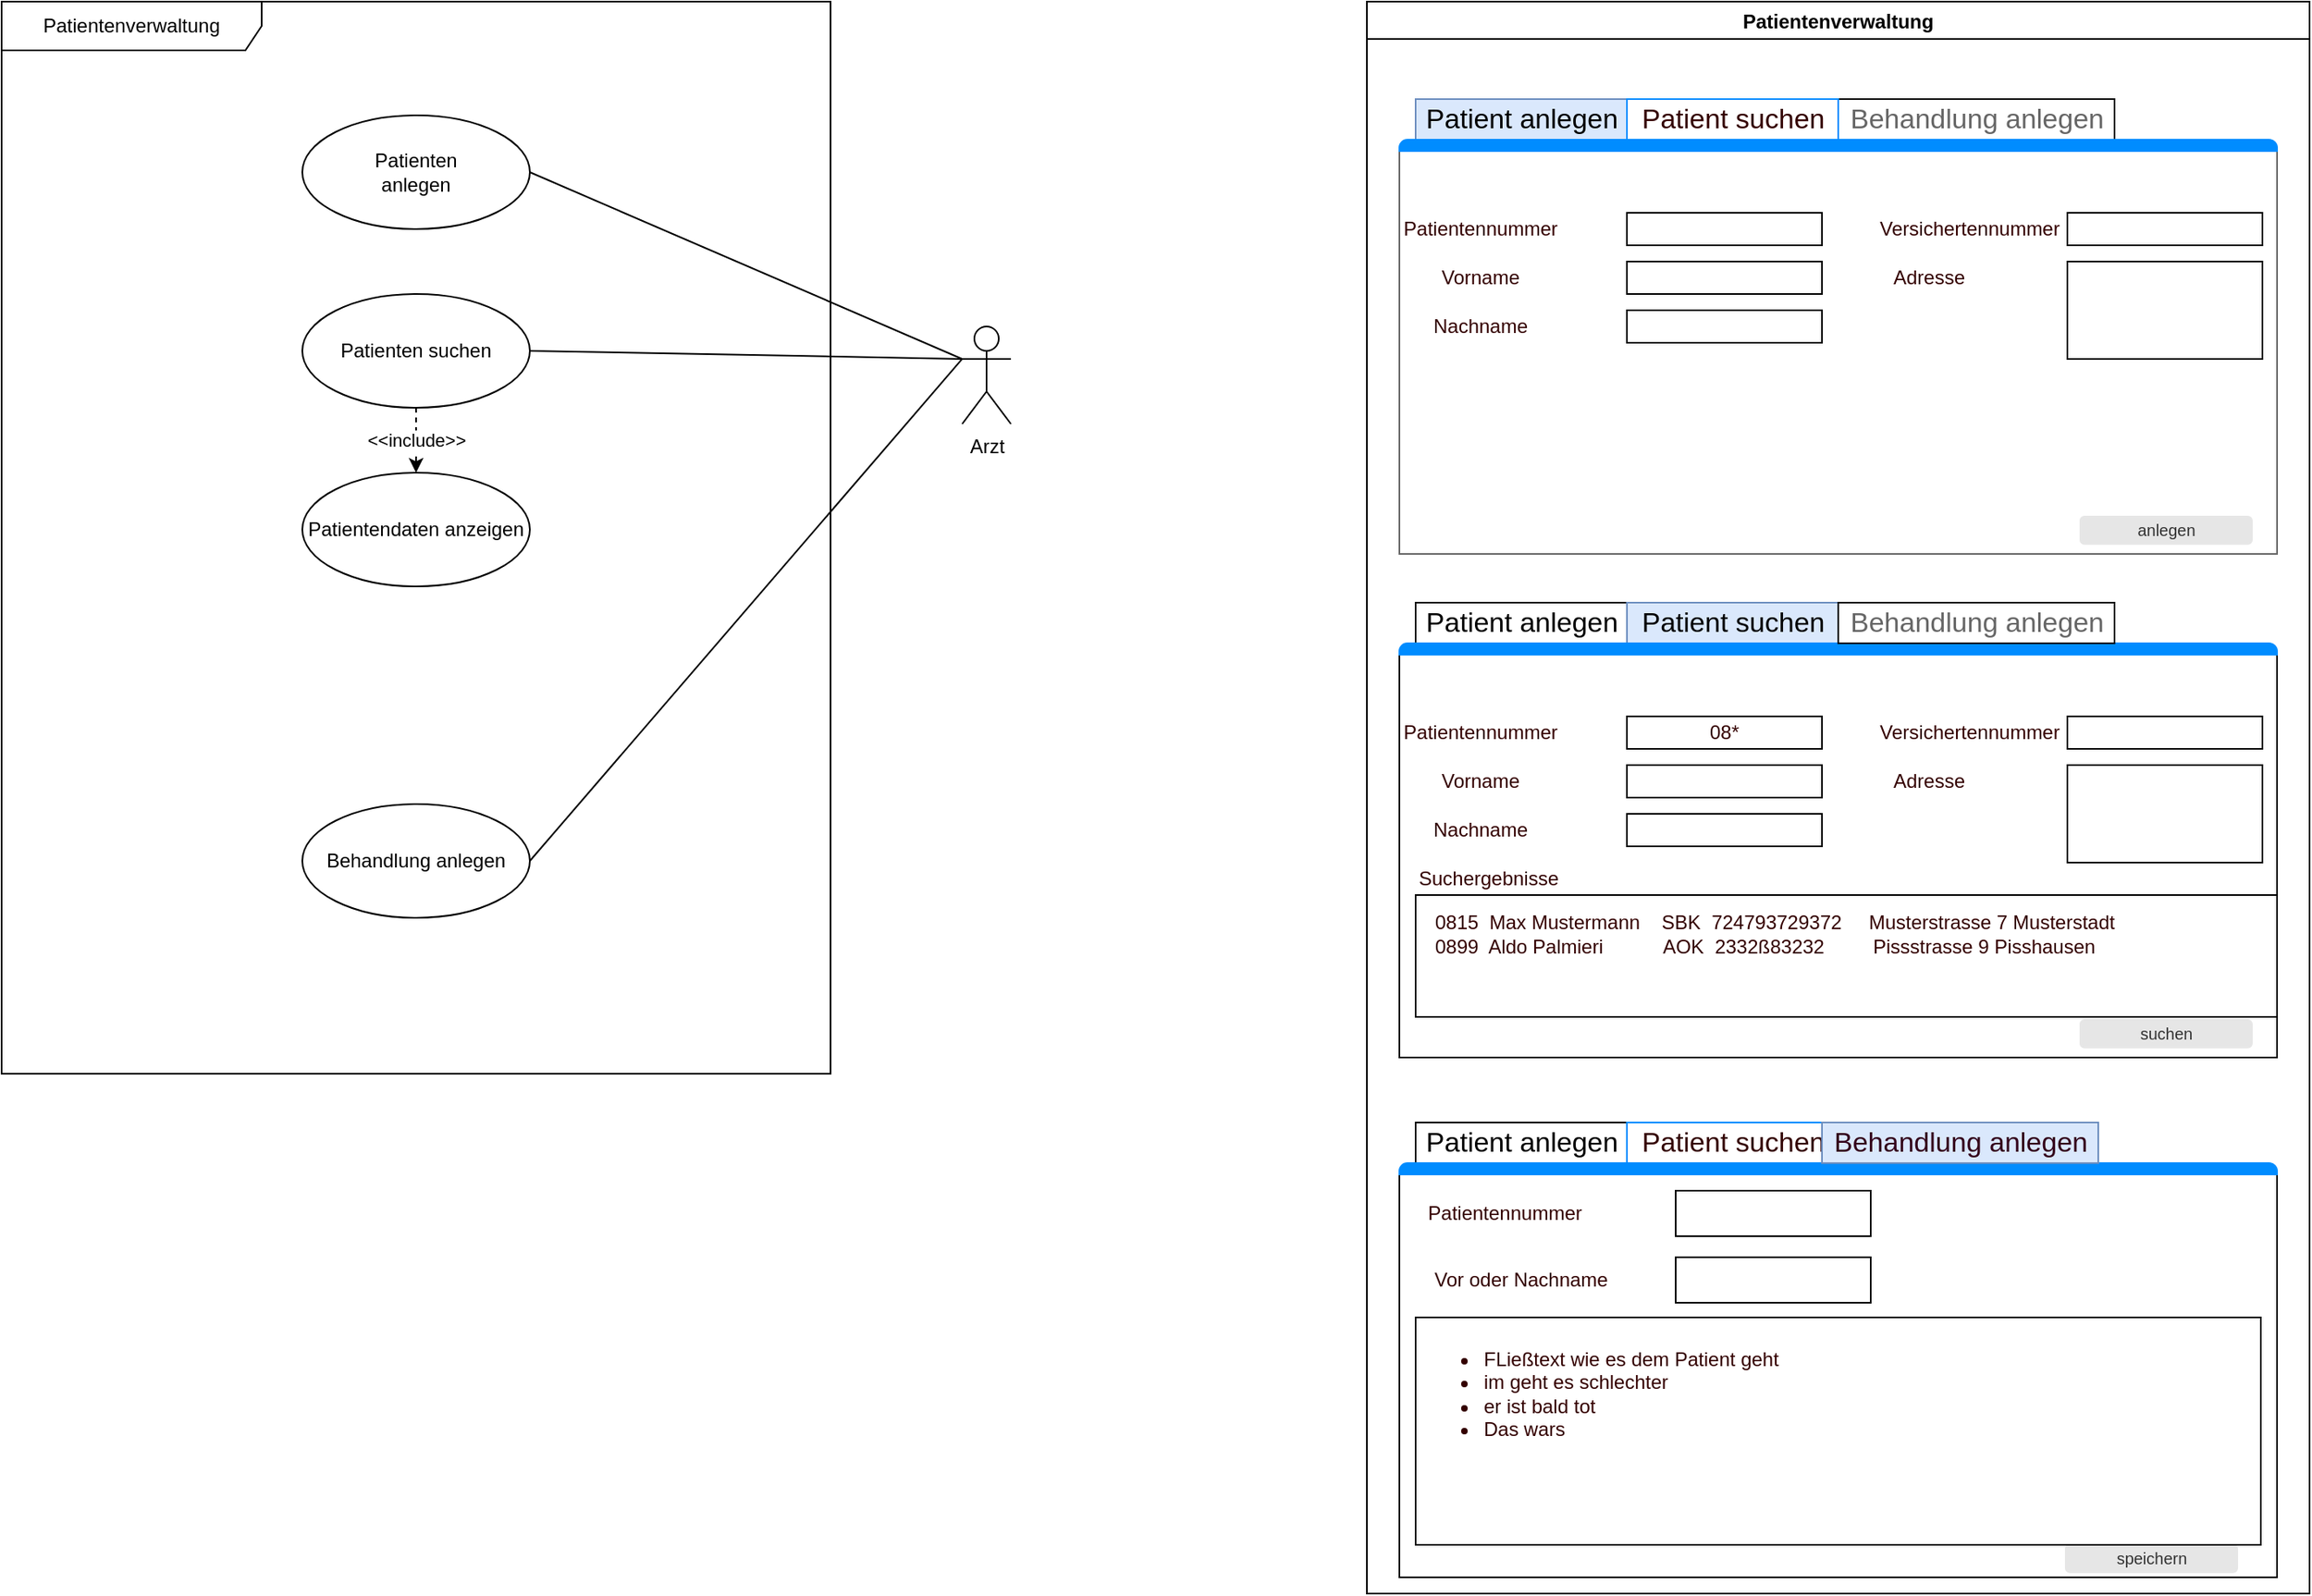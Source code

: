 <mxfile version="14.1.8" type="device"><diagram id="MjQaNmqMTcD4Cl8anCoJ" name="Page-1"><mxGraphModel dx="905" dy="672" grid="1" gridSize="10" guides="1" tooltips="1" connect="1" arrows="1" fold="1" page="1" pageScale="1" pageWidth="827" pageHeight="1169" math="0" shadow="0"><root><mxCell id="0"/><mxCell id="1" parent="0"/><mxCell id="6mQwZUbDaIPTyTt8Mrx2-4" value="Patientenverwaltung" style="shape=umlFrame;whiteSpace=wrap;html=1;width=160;height=30;" vertex="1" parent="1"><mxGeometry x="20" y="20" width="510" height="660" as="geometry"/></mxCell><mxCell id="6mQwZUbDaIPTyTt8Mrx2-9" style="edgeStyle=none;rounded=0;orthogonalLoop=1;jettySize=auto;html=1;exitX=0;exitY=0.333;exitDx=0;exitDy=0;exitPerimeter=0;entryX=1;entryY=0.5;entryDx=0;entryDy=0;endArrow=none;endFill=0;" edge="1" parent="1" source="6mQwZUbDaIPTyTt8Mrx2-5" target="6mQwZUbDaIPTyTt8Mrx2-6"><mxGeometry relative="1" as="geometry"/></mxCell><mxCell id="6mQwZUbDaIPTyTt8Mrx2-10" style="edgeStyle=none;rounded=0;orthogonalLoop=1;jettySize=auto;html=1;exitX=0;exitY=0.333;exitDx=0;exitDy=0;exitPerimeter=0;entryX=1;entryY=0.5;entryDx=0;entryDy=0;endArrow=none;endFill=0;" edge="1" parent="1" source="6mQwZUbDaIPTyTt8Mrx2-5" target="6mQwZUbDaIPTyTt8Mrx2-8"><mxGeometry relative="1" as="geometry"/></mxCell><mxCell id="6mQwZUbDaIPTyTt8Mrx2-14" style="edgeStyle=none;rounded=0;orthogonalLoop=1;jettySize=auto;html=1;exitX=0;exitY=0.333;exitDx=0;exitDy=0;exitPerimeter=0;entryX=1;entryY=0.5;entryDx=0;entryDy=0;endArrow=none;endFill=0;" edge="1" parent="1" source="6mQwZUbDaIPTyTt8Mrx2-5" target="6mQwZUbDaIPTyTt8Mrx2-13"><mxGeometry relative="1" as="geometry"/></mxCell><mxCell id="6mQwZUbDaIPTyTt8Mrx2-5" value="Arzt" style="shape=umlActor;verticalLabelPosition=bottom;verticalAlign=top;html=1;" vertex="1" parent="1"><mxGeometry x="611" y="220" width="30" height="60" as="geometry"/></mxCell><mxCell id="6mQwZUbDaIPTyTt8Mrx2-6" value="Patienten&lt;br&gt;anlegen" style="ellipse;whiteSpace=wrap;html=1;" vertex="1" parent="1"><mxGeometry x="205" y="90" width="140" height="70" as="geometry"/></mxCell><mxCell id="6mQwZUbDaIPTyTt8Mrx2-7" value="Patientendaten anzeigen" style="ellipse;whiteSpace=wrap;html=1;" vertex="1" parent="1"><mxGeometry x="205" y="310" width="140" height="70" as="geometry"/></mxCell><mxCell id="6mQwZUbDaIPTyTt8Mrx2-11" value="&amp;lt;&amp;lt;include&amp;gt;&amp;gt;" style="edgeStyle=none;rounded=0;orthogonalLoop=1;jettySize=auto;html=1;exitX=0.5;exitY=1;exitDx=0;exitDy=0;entryX=0.5;entryY=0;entryDx=0;entryDy=0;endArrow=classic;endFill=1;dashed=1;" edge="1" parent="1" source="6mQwZUbDaIPTyTt8Mrx2-8" target="6mQwZUbDaIPTyTt8Mrx2-7"><mxGeometry relative="1" as="geometry"/></mxCell><mxCell id="6mQwZUbDaIPTyTt8Mrx2-8" value="Patienten suchen" style="ellipse;whiteSpace=wrap;html=1;" vertex="1" parent="1"><mxGeometry x="205" y="200" width="140" height="70" as="geometry"/></mxCell><mxCell id="6mQwZUbDaIPTyTt8Mrx2-12" value="Patientenverwaltung" style="swimlane;" vertex="1" parent="1"><mxGeometry x="860" y="20" width="580" height="980" as="geometry"/></mxCell><mxCell id="6mQwZUbDaIPTyTt8Mrx2-18" value="Behandlung anlegen" style="strokeColor=inherit;fillColor=inherit;gradientColor=inherit;strokeWidth=1;shadow=0;dashed=0;align=center;html=1;shape=mxgraph.mockup.containers.rrect;rSize=0;fontSize=17;fontColor=#666666;gradientColor=none;" vertex="1" parent="6mQwZUbDaIPTyTt8Mrx2-12"><mxGeometry width="170" height="25" relative="1" as="geometry"><mxPoint x="290" y="60" as="offset"/></mxGeometry></mxCell><mxCell id="6mQwZUbDaIPTyTt8Mrx2-29" value="" style="strokeWidth=1;shadow=0;dashed=0;align=center;html=1;shape=mxgraph.mockup.containers.marginRect2;rectMarginTop=32;" vertex="1" parent="6mQwZUbDaIPTyTt8Mrx2-12"><mxGeometry x="20" y="690" width="540" height="280" as="geometry"/></mxCell><mxCell id="6mQwZUbDaIPTyTt8Mrx2-30" value="Patient anlegen" style="strokeWidth=1;shadow=0;dashed=0;align=center;html=1;shape=mxgraph.mockup.containers.rrect;rSize=0;fontSize=17;" vertex="1" parent="6mQwZUbDaIPTyTt8Mrx2-29"><mxGeometry width="130" height="25" relative="1" as="geometry"><mxPoint x="10" as="offset"/></mxGeometry></mxCell><mxCell id="6mQwZUbDaIPTyTt8Mrx2-31" value="Patient suchen" style="strokeWidth=1;shadow=0;dashed=0;align=center;html=1;shape=mxgraph.mockup.containers.rrect;rSize=0;fontSize=17;strokeColor=#008cff;fillColor=#FFFFFF;fontColor=#330000;" vertex="1" parent="6mQwZUbDaIPTyTt8Mrx2-29"><mxGeometry width="130" height="25" relative="1" as="geometry"><mxPoint x="140" as="offset"/></mxGeometry></mxCell><mxCell id="6mQwZUbDaIPTyTt8Mrx2-32" value="" style="strokeWidth=1;shadow=0;dashed=0;align=center;html=1;shape=mxgraph.mockup.containers.topButton;rSize=5;strokeColor=#008cff;fillColor=#008cff;gradientColor=none;resizeWidth=1;movable=0;deletable=1;" vertex="1" parent="6mQwZUbDaIPTyTt8Mrx2-29"><mxGeometry width="540" height="7" relative="1" as="geometry"><mxPoint y="25" as="offset"/></mxGeometry></mxCell><mxCell id="6mQwZUbDaIPTyTt8Mrx2-86" value="Patientennummer" style="text;html=1;strokeColor=none;fillColor=none;align=center;verticalAlign=middle;whiteSpace=wrap;rounded=0;fontColor=#330000;" vertex="1" parent="6mQwZUbDaIPTyTt8Mrx2-29"><mxGeometry x="10" y="42" width="110" height="28" as="geometry"/></mxCell><mxCell id="6mQwZUbDaIPTyTt8Mrx2-87" value="Vor oder Nachname" style="text;html=1;strokeColor=none;fillColor=none;align=center;verticalAlign=middle;whiteSpace=wrap;rounded=0;fontColor=#330000;" vertex="1" parent="6mQwZUbDaIPTyTt8Mrx2-29"><mxGeometry x="10" y="82.963" width="130" height="28" as="geometry"/></mxCell><mxCell id="6mQwZUbDaIPTyTt8Mrx2-88" value="" style="rounded=0;whiteSpace=wrap;html=1;fillColor=#FFFFFF;fontColor=#330000;" vertex="1" parent="6mQwZUbDaIPTyTt8Mrx2-29"><mxGeometry x="170" y="42" width="120" height="28" as="geometry"/></mxCell><mxCell id="6mQwZUbDaIPTyTt8Mrx2-89" value="" style="rounded=0;whiteSpace=wrap;html=1;fillColor=#FFFFFF;fontColor=#330000;" vertex="1" parent="6mQwZUbDaIPTyTt8Mrx2-29"><mxGeometry x="170" y="82.963" width="120" height="28" as="geometry"/></mxCell><mxCell id="6mQwZUbDaIPTyTt8Mrx2-109" value="speichern" style="rounded=1;html=1;shadow=0;dashed=0;whiteSpace=wrap;fontSize=10;fillColor=#E6E6E6;align=center;strokeColor=#E6E6E6;fontColor=#333333;" vertex="1" parent="6mQwZUbDaIPTyTt8Mrx2-29"><mxGeometry x="410" y="260" width="105.5" height="16.88" as="geometry"/></mxCell><mxCell id="6mQwZUbDaIPTyTt8Mrx2-33" value="&lt;font color=&quot;#33001a&quot;&gt;Behandlung anlegen&lt;/font&gt;" style="strokeWidth=1;shadow=0;dashed=0;align=center;html=1;shape=mxgraph.mockup.containers.rrect;rSize=0;fontSize=17;strokeColor=#6c8ebf;fillColor=#dae8fc;" vertex="1" parent="6mQwZUbDaIPTyTt8Mrx2-12"><mxGeometry x="280" y="690" width="170" height="25" as="geometry"/></mxCell><mxCell id="6mQwZUbDaIPTyTt8Mrx2-24" value="" style="strokeWidth=1;shadow=0;dashed=0;align=center;html=1;shape=mxgraph.mockup.containers.marginRect2;rectMarginTop=32;strokeColor=#666666;gradientColor=none;" vertex="1" parent="6mQwZUbDaIPTyTt8Mrx2-12"><mxGeometry x="20" y="60" width="540" height="280" as="geometry"/></mxCell><mxCell id="6mQwZUbDaIPTyTt8Mrx2-25" value="Patient anlegen" style="strokeColor=#6c8ebf;fillColor=#dae8fc;strokeWidth=1;shadow=0;dashed=0;align=center;html=1;shape=mxgraph.mockup.containers.rrect;rSize=0;fontSize=17;gradientColor=none;" vertex="1" parent="6mQwZUbDaIPTyTt8Mrx2-24"><mxGeometry width="130" height="25" relative="1" as="geometry"><mxPoint x="10" as="offset"/></mxGeometry></mxCell><mxCell id="6mQwZUbDaIPTyTt8Mrx2-26" value="Patient suchen" style="strokeWidth=1;shadow=0;dashed=0;align=center;html=1;shape=mxgraph.mockup.containers.rrect;rSize=0;fontSize=17;strokeColor=#008cff;fillColor=#FFFFFF;fontColor=#330000;" vertex="1" parent="6mQwZUbDaIPTyTt8Mrx2-24"><mxGeometry width="130" height="25" relative="1" as="geometry"><mxPoint x="140" as="offset"/></mxGeometry></mxCell><mxCell id="6mQwZUbDaIPTyTt8Mrx2-27" value="" style="strokeWidth=1;shadow=0;dashed=0;align=center;html=1;shape=mxgraph.mockup.containers.topButton;rSize=5;strokeColor=#008cff;fillColor=#008cff;gradientColor=none;resizeWidth=1;movable=0;deletable=1;" vertex="1" parent="6mQwZUbDaIPTyTt8Mrx2-24"><mxGeometry width="540" height="7" relative="1" as="geometry"><mxPoint y="25" as="offset"/></mxGeometry></mxCell><mxCell id="6mQwZUbDaIPTyTt8Mrx2-36" value="Patientennummer" style="text;html=1;strokeColor=none;fillColor=none;align=center;verticalAlign=middle;whiteSpace=wrap;rounded=0;fontColor=#330000;" vertex="1" parent="6mQwZUbDaIPTyTt8Mrx2-24"><mxGeometry y="70" width="100" height="20" as="geometry"/></mxCell><mxCell id="6mQwZUbDaIPTyTt8Mrx2-37" value="Vorname" style="text;html=1;strokeColor=none;fillColor=none;align=center;verticalAlign=middle;whiteSpace=wrap;rounded=0;fontColor=#330000;" vertex="1" parent="6mQwZUbDaIPTyTt8Mrx2-24"><mxGeometry y="100" width="100" height="20" as="geometry"/></mxCell><mxCell id="6mQwZUbDaIPTyTt8Mrx2-56" value="Nachname" style="text;html=1;strokeColor=none;fillColor=none;align=center;verticalAlign=middle;whiteSpace=wrap;rounded=0;fontColor=#330000;" vertex="1" parent="6mQwZUbDaIPTyTt8Mrx2-24"><mxGeometry y="130" width="100" height="20" as="geometry"/></mxCell><mxCell id="6mQwZUbDaIPTyTt8Mrx2-57" value="Versichertennummer" style="text;html=1;strokeColor=none;fillColor=none;align=center;verticalAlign=middle;whiteSpace=wrap;rounded=0;fontColor=#330000;" vertex="1" parent="6mQwZUbDaIPTyTt8Mrx2-24"><mxGeometry x="291" y="70" width="120" height="20" as="geometry"/></mxCell><mxCell id="6mQwZUbDaIPTyTt8Mrx2-58" value="Adresse" style="text;html=1;strokeColor=none;fillColor=none;align=center;verticalAlign=middle;whiteSpace=wrap;rounded=0;fontColor=#330000;" vertex="1" parent="6mQwZUbDaIPTyTt8Mrx2-24"><mxGeometry x="291" y="100" width="70" height="20" as="geometry"/></mxCell><mxCell id="6mQwZUbDaIPTyTt8Mrx2-59" value="" style="rounded=0;whiteSpace=wrap;html=1;fillColor=#FFFFFF;fontColor=#330000;" vertex="1" parent="6mQwZUbDaIPTyTt8Mrx2-24"><mxGeometry x="140" y="70" width="120" height="20" as="geometry"/></mxCell><mxCell id="6mQwZUbDaIPTyTt8Mrx2-60" value="" style="rounded=0;whiteSpace=wrap;html=1;fillColor=#FFFFFF;fontColor=#330000;" vertex="1" parent="6mQwZUbDaIPTyTt8Mrx2-24"><mxGeometry x="140" y="100" width="120" height="20" as="geometry"/></mxCell><mxCell id="6mQwZUbDaIPTyTt8Mrx2-61" value="" style="rounded=0;whiteSpace=wrap;html=1;fillColor=#FFFFFF;fontColor=#330000;" vertex="1" parent="6mQwZUbDaIPTyTt8Mrx2-24"><mxGeometry x="140" y="130" width="120" height="20" as="geometry"/></mxCell><mxCell id="6mQwZUbDaIPTyTt8Mrx2-62" value="" style="rounded=0;whiteSpace=wrap;html=1;fillColor=#FFFFFF;fontColor=#330000;" vertex="1" parent="6mQwZUbDaIPTyTt8Mrx2-24"><mxGeometry x="411" y="70" width="120" height="20" as="geometry"/></mxCell><mxCell id="6mQwZUbDaIPTyTt8Mrx2-63" value="" style="rounded=0;whiteSpace=wrap;html=1;fillColor=#FFFFFF;fontColor=#330000;" vertex="1" parent="6mQwZUbDaIPTyTt8Mrx2-24"><mxGeometry x="411" y="100" width="120" height="60" as="geometry"/></mxCell><mxCell id="6mQwZUbDaIPTyTt8Mrx2-65" value="anlegen" style="rounded=1;html=1;shadow=0;dashed=0;whiteSpace=wrap;fontSize=10;fillColor=#E6E6E6;align=center;strokeColor=#E6E6E6;fontColor=#333333;" vertex="1" parent="6mQwZUbDaIPTyTt8Mrx2-24"><mxGeometry x="419" y="257" width="105.5" height="16.88" as="geometry"/></mxCell><mxCell id="6mQwZUbDaIPTyTt8Mrx2-66" value="" style="strokeWidth=1;shadow=0;dashed=0;align=center;html=1;shape=mxgraph.mockup.containers.marginRect2;rectMarginTop=32;" vertex="1" parent="6mQwZUbDaIPTyTt8Mrx2-12"><mxGeometry x="20" y="370" width="540" height="280" as="geometry"/></mxCell><mxCell id="6mQwZUbDaIPTyTt8Mrx2-67" value="Patient anlegen" style="strokeWidth=1;shadow=0;dashed=0;align=center;html=1;shape=mxgraph.mockup.containers.rrect;rSize=0;fontSize=17;" vertex="1" parent="6mQwZUbDaIPTyTt8Mrx2-66"><mxGeometry width="130" height="25" relative="1" as="geometry"><mxPoint x="10" as="offset"/></mxGeometry></mxCell><mxCell id="6mQwZUbDaIPTyTt8Mrx2-68" value="Patient suchen" style="strokeWidth=1;shadow=0;dashed=0;align=center;html=1;shape=mxgraph.mockup.containers.rrect;rSize=0;fontSize=17;strokeColor=#6c8ebf;fillColor=#dae8fc;" vertex="1" parent="6mQwZUbDaIPTyTt8Mrx2-66"><mxGeometry width="130" height="25" relative="1" as="geometry"><mxPoint x="140" as="offset"/></mxGeometry></mxCell><mxCell id="6mQwZUbDaIPTyTt8Mrx2-69" value="" style="strokeWidth=1;shadow=0;dashed=0;align=center;html=1;shape=mxgraph.mockup.containers.topButton;rSize=5;strokeColor=#008cff;fillColor=#008cff;gradientColor=none;resizeWidth=1;movable=0;deletable=1;" vertex="1" parent="6mQwZUbDaIPTyTt8Mrx2-66"><mxGeometry width="540" height="7" relative="1" as="geometry"><mxPoint y="25" as="offset"/></mxGeometry></mxCell><mxCell id="6mQwZUbDaIPTyTt8Mrx2-70" value="Patientennummer" style="text;html=1;strokeColor=none;fillColor=none;align=center;verticalAlign=middle;whiteSpace=wrap;rounded=0;fontColor=#330000;" vertex="1" parent="6mQwZUbDaIPTyTt8Mrx2-66"><mxGeometry y="70" width="100" height="20" as="geometry"/></mxCell><mxCell id="6mQwZUbDaIPTyTt8Mrx2-71" value="Vorname" style="text;html=1;strokeColor=none;fillColor=none;align=center;verticalAlign=middle;whiteSpace=wrap;rounded=0;fontColor=#330000;" vertex="1" parent="6mQwZUbDaIPTyTt8Mrx2-66"><mxGeometry y="100" width="100" height="20" as="geometry"/></mxCell><mxCell id="6mQwZUbDaIPTyTt8Mrx2-72" value="Nachname" style="text;html=1;strokeColor=none;fillColor=none;align=center;verticalAlign=middle;whiteSpace=wrap;rounded=0;fontColor=#330000;" vertex="1" parent="6mQwZUbDaIPTyTt8Mrx2-66"><mxGeometry y="130" width="100" height="20" as="geometry"/></mxCell><mxCell id="6mQwZUbDaIPTyTt8Mrx2-73" value="Versichertennummer" style="text;html=1;strokeColor=none;fillColor=none;align=center;verticalAlign=middle;whiteSpace=wrap;rounded=0;fontColor=#330000;" vertex="1" parent="6mQwZUbDaIPTyTt8Mrx2-66"><mxGeometry x="291" y="70" width="120" height="20" as="geometry"/></mxCell><mxCell id="6mQwZUbDaIPTyTt8Mrx2-74" value="Adresse" style="text;html=1;strokeColor=none;fillColor=none;align=center;verticalAlign=middle;whiteSpace=wrap;rounded=0;fontColor=#330000;" vertex="1" parent="6mQwZUbDaIPTyTt8Mrx2-66"><mxGeometry x="291" y="100" width="70" height="20" as="geometry"/></mxCell><mxCell id="6mQwZUbDaIPTyTt8Mrx2-75" value="08*" style="rounded=0;whiteSpace=wrap;html=1;fillColor=#FFFFFF;fontColor=#330000;" vertex="1" parent="6mQwZUbDaIPTyTt8Mrx2-66"><mxGeometry x="140" y="70" width="120" height="20" as="geometry"/></mxCell><mxCell id="6mQwZUbDaIPTyTt8Mrx2-76" value="" style="rounded=0;whiteSpace=wrap;html=1;fillColor=#FFFFFF;fontColor=#330000;" vertex="1" parent="6mQwZUbDaIPTyTt8Mrx2-66"><mxGeometry x="140" y="100" width="120" height="20" as="geometry"/></mxCell><mxCell id="6mQwZUbDaIPTyTt8Mrx2-77" value="" style="rounded=0;whiteSpace=wrap;html=1;fillColor=#FFFFFF;fontColor=#330000;" vertex="1" parent="6mQwZUbDaIPTyTt8Mrx2-66"><mxGeometry x="140" y="130" width="120" height="20" as="geometry"/></mxCell><mxCell id="6mQwZUbDaIPTyTt8Mrx2-78" value="" style="rounded=0;whiteSpace=wrap;html=1;fillColor=#FFFFFF;fontColor=#330000;" vertex="1" parent="6mQwZUbDaIPTyTt8Mrx2-66"><mxGeometry x="411" y="70" width="120" height="20" as="geometry"/></mxCell><mxCell id="6mQwZUbDaIPTyTt8Mrx2-79" value="" style="rounded=0;whiteSpace=wrap;html=1;fillColor=#FFFFFF;fontColor=#330000;" vertex="1" parent="6mQwZUbDaIPTyTt8Mrx2-66"><mxGeometry x="411" y="100" width="120" height="60" as="geometry"/></mxCell><mxCell id="6mQwZUbDaIPTyTt8Mrx2-80" value="suchen" style="rounded=1;html=1;shadow=0;dashed=0;whiteSpace=wrap;fontSize=10;fillColor=#E6E6E6;align=center;strokeColor=#E6E6E6;fontColor=#333333;" vertex="1" parent="6mQwZUbDaIPTyTt8Mrx2-66"><mxGeometry x="419" y="257" width="105.5" height="16.88" as="geometry"/></mxCell><mxCell id="6mQwZUbDaIPTyTt8Mrx2-83" value="Suchergebnisse" style="text;html=1;strokeColor=none;fillColor=none;align=center;verticalAlign=middle;whiteSpace=wrap;rounded=0;fontColor=#330000;" vertex="1" parent="6mQwZUbDaIPTyTt8Mrx2-66"><mxGeometry x="10" y="160" width="90" height="20" as="geometry"/></mxCell><mxCell id="6mQwZUbDaIPTyTt8Mrx2-84" value="" style="rounded=0;whiteSpace=wrap;html=1;fillColor=#FFFFFF;fontColor=#330000;" vertex="1" parent="6mQwZUbDaIPTyTt8Mrx2-66"><mxGeometry x="10" y="180" width="530" height="75" as="geometry"/></mxCell><mxCell id="6mQwZUbDaIPTyTt8Mrx2-85" value="0815&amp;nbsp; Max Mustermann&amp;nbsp; &amp;nbsp; SBK&amp;nbsp; 724793729372&amp;nbsp; &amp;nbsp; &amp;nbsp;Musterstrasse 7 Musterstadt&lt;br&gt;0899&amp;nbsp; Aldo Palmieri&amp;nbsp; &amp;nbsp; &amp;nbsp; &amp;nbsp; &amp;nbsp; &amp;nbsp;AOK&amp;nbsp; 2332ß83232&amp;nbsp; &amp;nbsp; &amp;nbsp; &amp;nbsp; &amp;nbsp;Pissstrasse 9 Pisshausen" style="text;html=1;strokeColor=none;fillColor=none;align=left;verticalAlign=middle;whiteSpace=wrap;rounded=0;fontColor=#330000;" vertex="1" parent="6mQwZUbDaIPTyTt8Mrx2-66"><mxGeometry x="20" y="194" width="430" height="20" as="geometry"/></mxCell><mxCell id="6mQwZUbDaIPTyTt8Mrx2-81" value="Behandlung anlegen" style="strokeColor=inherit;fillColor=inherit;gradientColor=inherit;strokeWidth=1;shadow=0;dashed=0;align=center;html=1;shape=mxgraph.mockup.containers.rrect;rSize=0;fontSize=17;fontColor=#666666;gradientColor=none;" vertex="1" parent="6mQwZUbDaIPTyTt8Mrx2-12"><mxGeometry x="290" y="370" width="170" height="25" as="geometry"/></mxCell><mxCell id="6mQwZUbDaIPTyTt8Mrx2-13" value="Behandlung anlegen" style="ellipse;whiteSpace=wrap;html=1;" vertex="1" parent="1"><mxGeometry x="205" y="514" width="140" height="70" as="geometry"/></mxCell><mxCell id="6mQwZUbDaIPTyTt8Mrx2-90" value="&lt;ul&gt;&lt;li&gt;FLießtext wie es dem Patient geht&lt;/li&gt;&lt;li&gt;im geht es schlechter&lt;/li&gt;&lt;li&gt;er ist bald tot&lt;/li&gt;&lt;li&gt;Das wars&lt;/li&gt;&lt;/ul&gt;" style="rounded=0;whiteSpace=wrap;html=1;fillColor=#FFFFFF;fontColor=#330000;align=left;verticalAlign=top;" vertex="1" parent="1"><mxGeometry x="890" y="830" width="520" height="140" as="geometry"/></mxCell></root></mxGraphModel></diagram></mxfile>